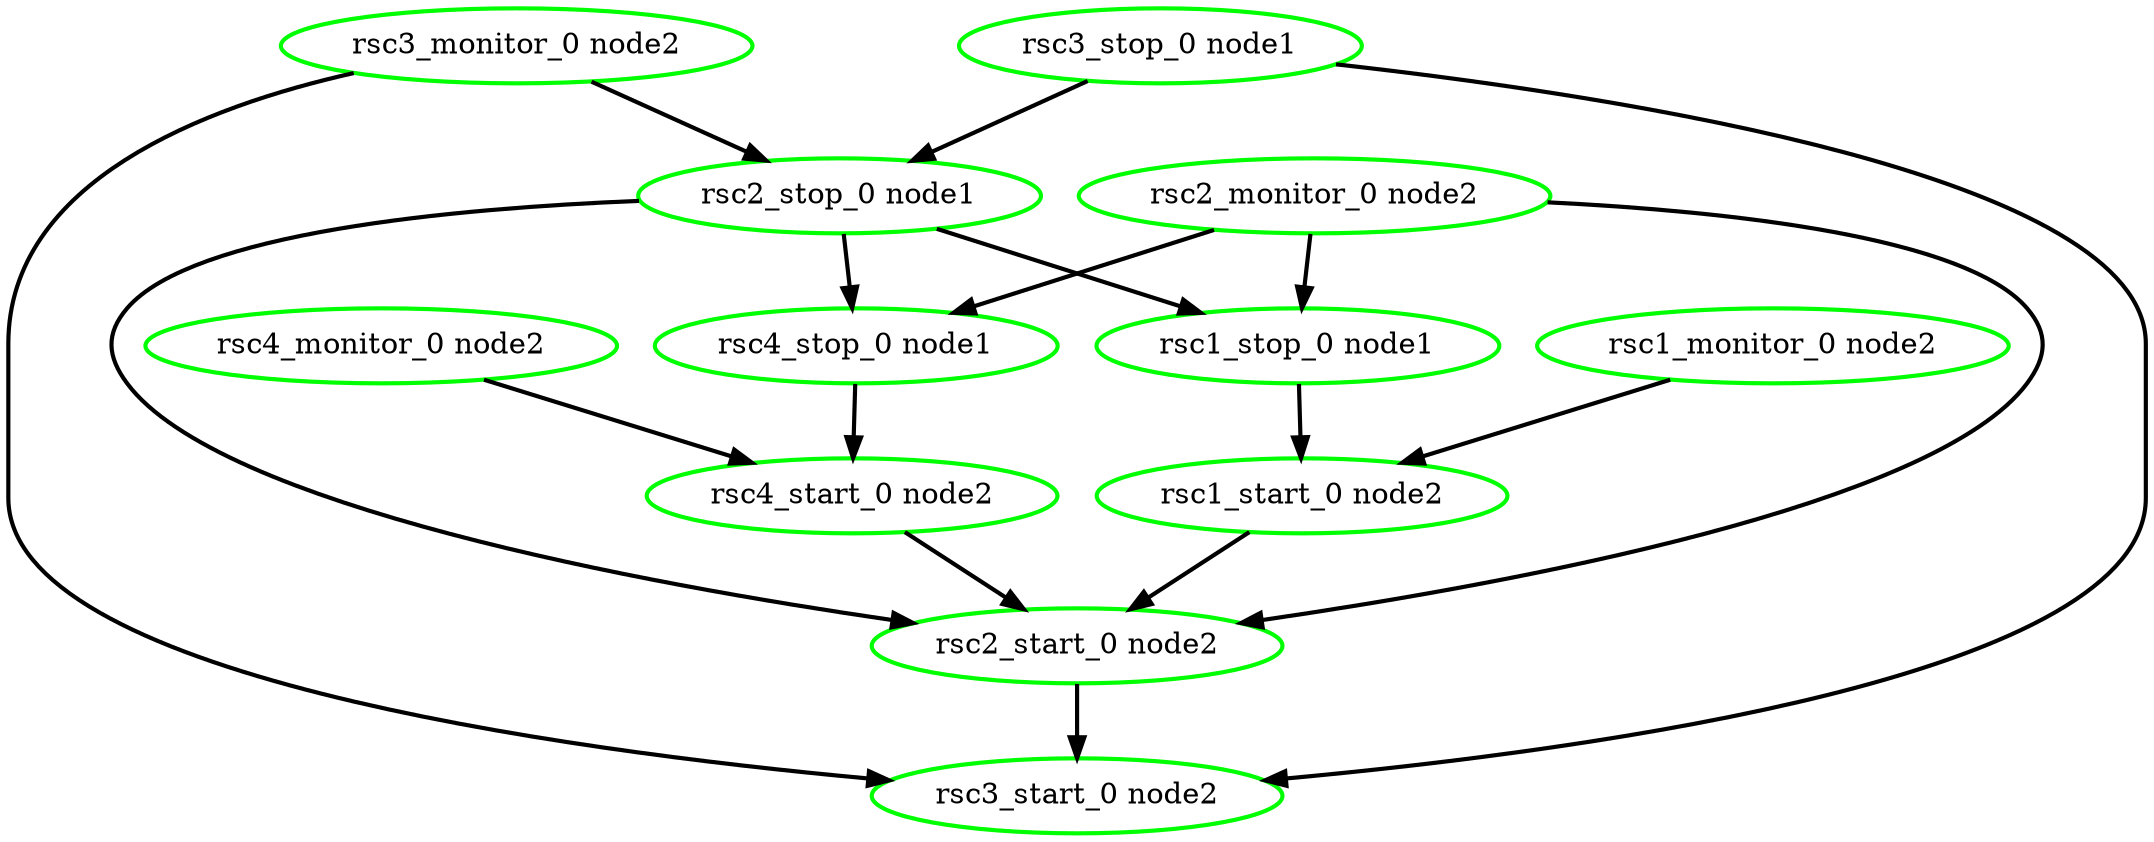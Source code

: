  digraph "g" {
"rsc1_monitor_0 node2" -> "rsc1_start_0 node2" [ style = bold]
"rsc1_monitor_0 node2" [ style=bold color="green" fontcolor="black" ]
"rsc1_start_0 node2" -> "rsc2_start_0 node2" [ style = bold]
"rsc1_start_0 node2" [ style=bold color="green" fontcolor="black" ]
"rsc1_stop_0 node1" -> "rsc1_start_0 node2" [ style = bold]
"rsc1_stop_0 node1" [ style=bold color="green" fontcolor="black" ]
"rsc2_monitor_0 node2" -> "rsc1_stop_0 node1" [ style = bold]
"rsc2_monitor_0 node2" -> "rsc2_start_0 node2" [ style = bold]
"rsc2_monitor_0 node2" -> "rsc4_stop_0 node1" [ style = bold]
"rsc2_monitor_0 node2" [ style=bold color="green" fontcolor="black" ]
"rsc2_start_0 node2" -> "rsc3_start_0 node2" [ style = bold]
"rsc2_start_0 node2" [ style=bold color="green" fontcolor="black" ]
"rsc2_stop_0 node1" -> "rsc1_stop_0 node1" [ style = bold]
"rsc2_stop_0 node1" -> "rsc2_start_0 node2" [ style = bold]
"rsc2_stop_0 node1" -> "rsc4_stop_0 node1" [ style = bold]
"rsc2_stop_0 node1" [ style=bold color="green" fontcolor="black" ]
"rsc3_monitor_0 node2" -> "rsc2_stop_0 node1" [ style = bold]
"rsc3_monitor_0 node2" -> "rsc3_start_0 node2" [ style = bold]
"rsc3_monitor_0 node2" [ style=bold color="green" fontcolor="black" ]
"rsc3_start_0 node2" [ style=bold color="green" fontcolor="black" ]
"rsc3_stop_0 node1" -> "rsc2_stop_0 node1" [ style = bold]
"rsc3_stop_0 node1" -> "rsc3_start_0 node2" [ style = bold]
"rsc3_stop_0 node1" [ style=bold color="green" fontcolor="black" ]
"rsc4_monitor_0 node2" -> "rsc4_start_0 node2" [ style = bold]
"rsc4_monitor_0 node2" [ style=bold color="green" fontcolor="black" ]
"rsc4_start_0 node2" -> "rsc2_start_0 node2" [ style = bold]
"rsc4_start_0 node2" [ style=bold color="green" fontcolor="black" ]
"rsc4_stop_0 node1" -> "rsc4_start_0 node2" [ style = bold]
"rsc4_stop_0 node1" [ style=bold color="green" fontcolor="black" ]
}
